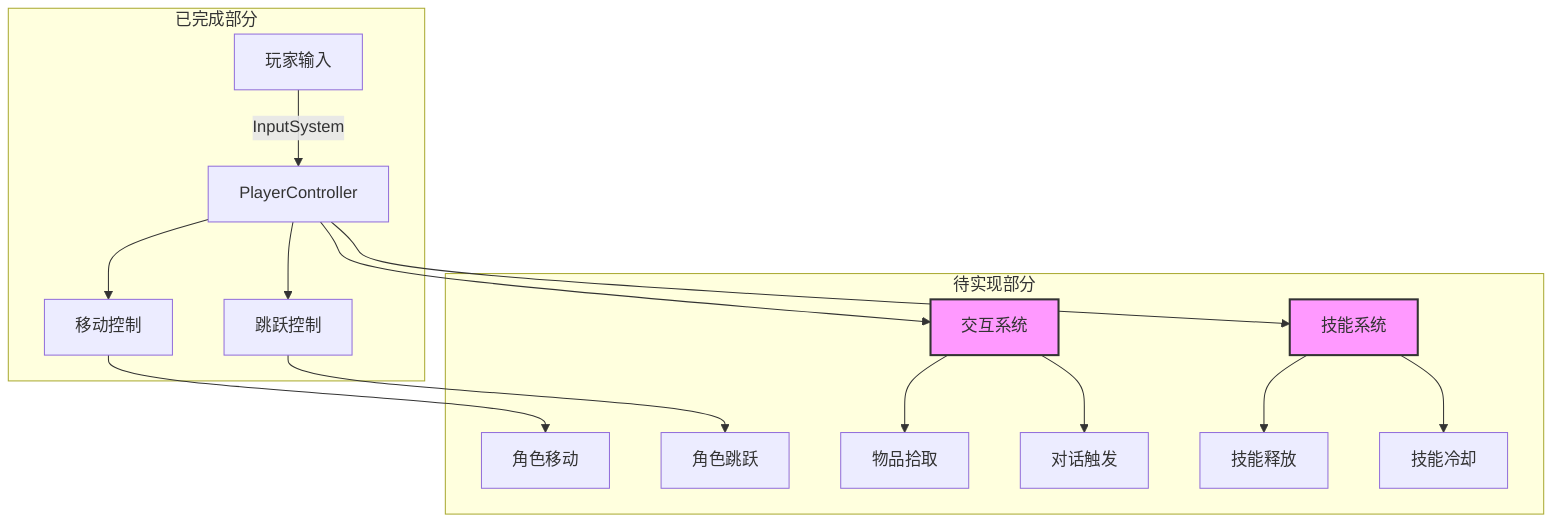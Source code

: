 graph TD
    subgraph 已完成部分
        A[玩家输入] -->|InputSystem| B[PlayerController]
        B --> C[移动控制]
        B --> D[跳跃控制]

    end

    subgraph 待实现部分
        C --> E[角色移动]
        D --> F[角色跳跃]
        B --> G[交互系统]:::todo
        G --> H[物品拾取]
        G --> I[对话触发]
        B --> J[技能系统]:::todo
        J --> K[技能释放]
        J --> L[技能冷却]
    end

    classDef todo fill:#f9f,stroke:#333,stroke-width:2px;